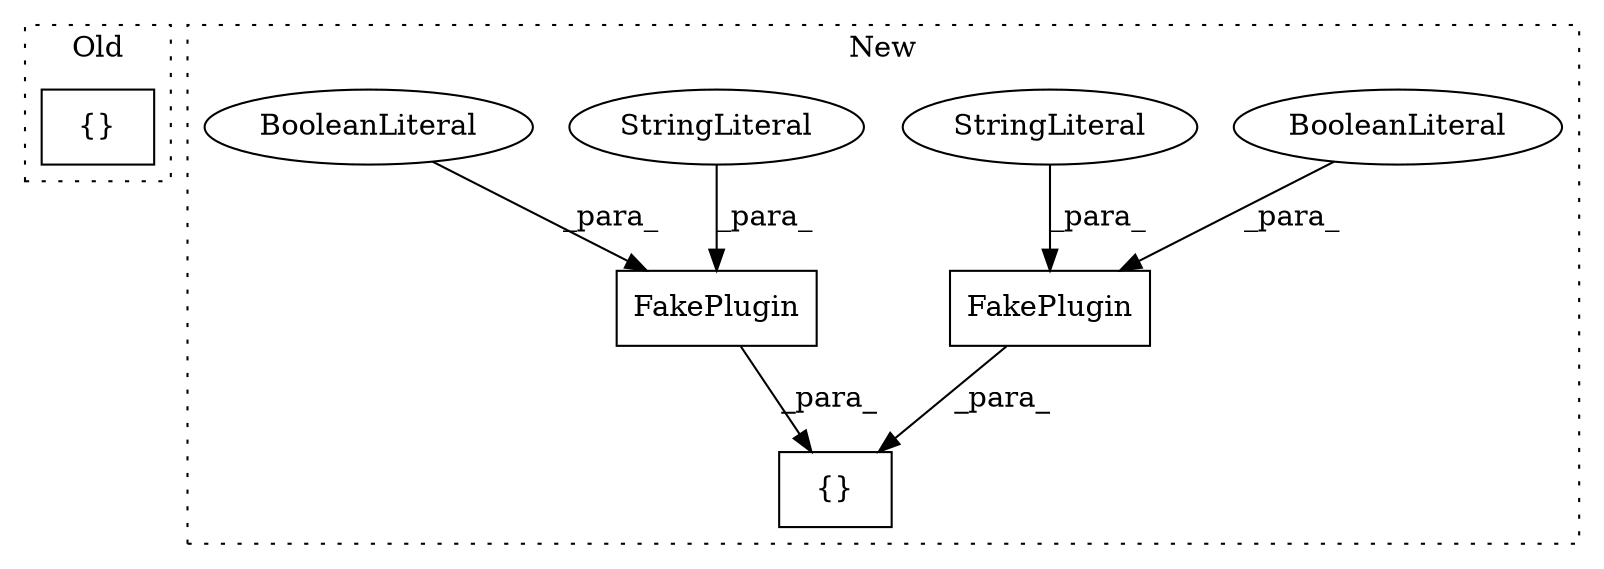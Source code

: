 digraph G {
subgraph cluster0 {
1 [label="{}" a="4" s="18315,18331" l="1,1" shape="box"];
label = "Old";
style="dotted";
}
subgraph cluster1 {
2 [label="FakePlugin" a="32" s="18759,18780" l="11,1" shape="box"];
3 [label="{}" a="4" s="18758,18804" l="1,1" shape="box"];
4 [label="BooleanLiteral" a="9" s="18776" l="4" shape="ellipse"];
5 [label="FakePlugin" a="32" s="18782,18803" l="11,1" shape="box"];
6 [label="BooleanLiteral" a="9" s="18799" l="4" shape="ellipse"];
7 [label="StringLiteral" a="45" s="18770" l="5" shape="ellipse"];
8 [label="StringLiteral" a="45" s="18793" l="5" shape="ellipse"];
label = "New";
style="dotted";
}
2 -> 3 [label="_para_"];
4 -> 2 [label="_para_"];
5 -> 3 [label="_para_"];
6 -> 5 [label="_para_"];
7 -> 2 [label="_para_"];
8 -> 5 [label="_para_"];
}